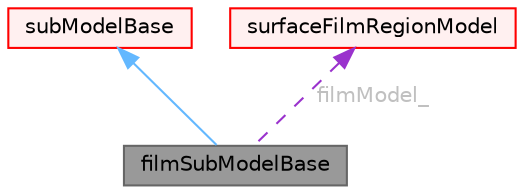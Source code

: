 digraph "filmSubModelBase"
{
 // LATEX_PDF_SIZE
  bgcolor="transparent";
  edge [fontname=Helvetica,fontsize=10,labelfontname=Helvetica,labelfontsize=10];
  node [fontname=Helvetica,fontsize=10,shape=box,height=0.2,width=0.4];
  Node1 [id="Node000001",label="filmSubModelBase",height=0.2,width=0.4,color="gray40", fillcolor="grey60", style="filled", fontcolor="black",tooltip="Base class for surface film sub-models."];
  Node2 -> Node1 [id="edge1_Node000001_Node000002",dir="back",color="steelblue1",style="solid",tooltip=" "];
  Node2 [id="Node000002",label="subModelBase",height=0.2,width=0.4,color="red", fillcolor="#FFF0F0", style="filled",URL="$classFoam_1_1subModelBase.html",tooltip="Base class for generic sub-models requiring to be read from dictionary. Provides a mechanism to read ..."];
  Node12 -> Node1 [id="edge2_Node000001_Node000012",dir="back",color="darkorchid3",style="dashed",tooltip=" ",label=" filmModel_",fontcolor="grey" ];
  Node12 [id="Node000012",label="surfaceFilmRegionModel",height=0.2,width=0.4,color="red", fillcolor="#FFF0F0", style="filled",URL="$classFoam_1_1regionModels_1_1surfaceFilmModels_1_1surfaceFilmRegionModel.html",tooltip="Base class for surface film models."];
}
